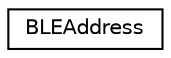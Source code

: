 digraph "Graphical Class Hierarchy"
{
  edge [fontname="Helvetica",fontsize="10",labelfontname="Helvetica",labelfontsize="10"];
  node [fontname="Helvetica",fontsize="10",shape=record];
  rankdir="LR";
  Node0 [label="BLEAddress",height=0.2,width=0.4,color="black", fillcolor="white", style="filled",URL="$class_b_l_e_address.html",tooltip="A BLE device address. "];
}
